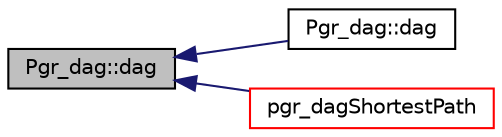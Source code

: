 digraph "Pgr_dag::dag"
{
  edge [fontname="Helvetica",fontsize="10",labelfontname="Helvetica",labelfontsize="10"];
  node [fontname="Helvetica",fontsize="10",shape=record];
  rankdir="LR";
  Node1 [label="Pgr_dag::dag",height=0.2,width=0.4,color="black", fillcolor="grey75", style="filled", fontcolor="black"];
  Node1 -> Node2 [dir="back",color="midnightblue",fontsize="10",style="solid",fontname="Helvetica"];
  Node2 [label="Pgr_dag::dag",height=0.2,width=0.4,color="black", fillcolor="white", style="filled",URL="$classPgr__dag.html#a82b049aa2f14ccd8994793501fb801ed"];
  Node1 -> Node3 [dir="back",color="midnightblue",fontsize="10",style="solid",fontname="Helvetica"];
  Node3 [label="pgr_dagShortestPath",height=0.2,width=0.4,color="red", fillcolor="white", style="filled",URL="$dagShortestPath__driver_8cpp.html#ace5d70f7a4bfc9ba9a8091db7ad80d52"];
}

